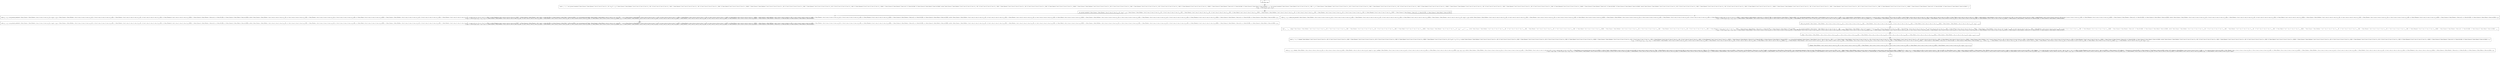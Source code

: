 digraph {
    graph [rankdir=TB
          ,bgcolor=transparent];
    node [shape=box
         ,fillcolor=white
         ,style=filled];
    0 [label=<O <BR/> neq(v<SUB>196</SUB>, v<SUB>196</SUB>)>];
    1 [label=<C <BR/> neq(v<SUB>211</SUB>, v<SUB>211</SUB>), non_ground_member(C Term [Clause C Term [Parent C Succ [C Succ [C Succ [v<SUB>211</SUB>]]] : [v<SUB>86</SUB>]] : v<SUB>128</SUB>], C Term [Clause C Term [Father C Var [C Succ [C Succ [C Succ [v<SUB>211</SUB>]]]] : [C Var [C Succ [C Succ [C Succ [v<SUB>211</SUB>]]]]]] : C Term [Parent C Var [C Succ [C Succ [C Succ [v<SUB>211</SUB>]]]] : [C Var [C Succ [C Succ [C Succ [v<SUB>211</SUB>]]]]]] : [C Term [Male [C Var [C Succ [C Succ [C Succ [v<SUB>211</SUB>]]]]]]]] : C Term [Clause C Term [Mother C Var [C Succ [C Succ [C Succ [v<SUB>211</SUB>]]]] : [C Var [C Succ [C Succ [C Succ [v<SUB>211</SUB>]]]]]] : C Term [Parent C Var [C Succ [C Succ [C Succ [v<SUB>211</SUB>]]]] : [C Var [C Succ [C Succ [C Succ [v<SUB>211</SUB>]]]]]] : [C Term [Female [C Var [C Succ [C Succ [C Succ [v<SUB>211</SUB>]]]]]]]] : C Term [Clause [C Term [Parent C Term [A []] : [C Term [B []]]]]] : [C Term [Clause [C Term [Male [C Term [A []]]]]]]), solve(C Term [Clause C Term [Father C Var [C Succ [C Succ [C Succ [v<SUB>211</SUB>]]]] : [C Var [C Succ [C Succ [C Succ [v<SUB>211</SUB>]]]]]] : C Term [Parent C Var [C Succ [C Succ [C Succ [v<SUB>211</SUB>]]]] : [C Var [C Succ [C Succ [C Succ [v<SUB>211</SUB>]]]]]] : [C Term [Male [C Var [C Succ [C Succ [C Succ [v<SUB>211</SUB>]]]]]]]] : C Term [Clause C Term [Mother C Var [C Succ [C Succ [C Succ [v<SUB>211</SUB>]]]] : [C Var [C Succ [C Succ [C Succ [v<SUB>211</SUB>]]]]]] : C Term [Parent C Var [C Succ [C Succ [C Succ [v<SUB>211</SUB>]]]] : [C Var [C Succ [C Succ [C Succ [v<SUB>211</SUB>]]]]]] : [C Term [Female [C Var [C Succ [C Succ [C Succ [v<SUB>211</SUB>]]]]]]]] : C Term [Clause [C Term [Parent C Term [A []] : [C Term [B []]]]]] : [C Term [Clause [C Term [Male [C Term [A []]]]]]], v<SUB>128</SUB>), non_ground_member(C Term [Clause C Term [Male [C Succ [C Succ [C Succ [v<SUB>211</SUB>]]]]] : v<SUB>133</SUB>], C Term [Clause C Term [Father C Var [C Succ [C Succ [C Succ [v<SUB>211</SUB>]]]] : [C Var [C Succ [C Succ [C Succ [v<SUB>211</SUB>]]]]]] : C Term [Parent C Var [C Succ [C Succ [C Succ [v<SUB>211</SUB>]]]] : [C Var [C Succ [C Succ [C Succ [v<SUB>211</SUB>]]]]]] : [C Term [Male [C Var [C Succ [C Succ [C Succ [v<SUB>211</SUB>]]]]]]]] : C Term [Clause C Term [Mother C Var [C Succ [C Succ [C Succ [v<SUB>211</SUB>]]]] : [C Var [C Succ [C Succ [C Succ [v<SUB>211</SUB>]]]]]] : C Term [Parent C Var [C Succ [C Succ [C Succ [v<SUB>211</SUB>]]]] : [C Var [C Succ [C Succ [C Succ [v<SUB>211</SUB>]]]]]] : [C Term [Female [C Var [C Succ [C Succ [C Succ [v<SUB>211</SUB>]]]]]]]] : C Term [Clause [C Term [Parent C Term [A []] : [C Term [B []]]]]] : [C Term [Clause [C Term [Male [C Term [A []]]]]]]), solve(C Term [Clause C Term [Father C Var [C Succ [C Succ [C Succ [v<SUB>211</SUB>]]]] : [C Var [C Succ [C Succ [C Succ [v<SUB>211</SUB>]]]]]] : C Term [Parent C Var [C Succ [C Succ [C Succ [v<SUB>211</SUB>]]]] : [C Var [C Succ [C Succ [C Succ [v<SUB>211</SUB>]]]]]] : [C Term [Male [C Var [C Succ [C Succ [C Succ [v<SUB>211</SUB>]]]]]]]] : C Term [Clause C Term [Mother C Var [C Succ [C Succ [C Succ [v<SUB>211</SUB>]]]] : [C Var [C Succ [C Succ [C Succ [v<SUB>211</SUB>]]]]]] : C Term [Parent C Var [C Succ [C Succ [C Succ [v<SUB>211</SUB>]]]] : [C Var [C Succ [C Succ [C Succ [v<SUB>211</SUB>]]]]]] : [C Term [Female [C Var [C Succ [C Succ [C Succ [v<SUB>211</SUB>]]]]]]]] : C Term [Clause [C Term [Parent C Term [A []] : [C Term [B []]]]]] : [C Term [Clause [C Term [Male [C Term [A []]]]]]], v<SUB>133</SUB>) <BR/>  [ v<SUB>196</SUB> &rarr; C Succ [v<SUB>210</SUB>], v<SUB>210</SUB> &rarr; v<SUB>211</SUB> ] >];
    2 [label=<O <BR/> non_ground_member(C Term [Clause C Term [Parent C Succ [C Succ [C Succ [v<SUB>211</SUB>]]] : [v<SUB>86</SUB>]] : v<SUB>128</SUB>], C Term [Clause C Term [Father C Var [C Succ [C Succ [C Succ [v<SUB>211</SUB>]]]] : [C Var [C Succ [C Succ [C Succ [v<SUB>211</SUB>]]]]]] : C Term [Parent C Var [C Succ [C Succ [C Succ [v<SUB>211</SUB>]]]] : [C Var [C Succ [C Succ [C Succ [v<SUB>211</SUB>]]]]]] : [C Term [Male [C Var [C Succ [C Succ [C Succ [v<SUB>211</SUB>]]]]]]]] : C Term [Clause C Term [Mother C Var [C Succ [C Succ [C Succ [v<SUB>211</SUB>]]]] : [C Var [C Succ [C Succ [C Succ [v<SUB>211</SUB>]]]]]] : C Term [Parent C Var [C Succ [C Succ [C Succ [v<SUB>211</SUB>]]]] : [C Var [C Succ [C Succ [C Succ [v<SUB>211</SUB>]]]]]] : [C Term [Female [C Var [C Succ [C Succ [C Succ [v<SUB>211</SUB>]]]]]]]] : C Term [Clause [C Term [Parent C Term [A []] : [C Term [B []]]]]] : [C Term [Clause [C Term [Male [C Term [A []]]]]]])>];
    3 [label=<C <BR/> neq(v<SUB>211</SUB>, v<SUB>211</SUB>), non_ground_member(C Term [Clause C Term [Parent C Succ [C Succ [C Succ [v<SUB>211</SUB>]]] : [v<SUB>86</SUB>]] : v<SUB>128</SUB>], C Term [Clause C Term [Mother C Var [C Succ [C Succ [C Succ [v<SUB>211</SUB>]]]] : [C Var [C Succ [C Succ [C Succ [v<SUB>211</SUB>]]]]]] : C Term [Parent C Var [C Succ [C Succ [C Succ [v<SUB>211</SUB>]]]] : [C Var [C Succ [C Succ [C Succ [v<SUB>211</SUB>]]]]]] : [C Term [Female [C Var [C Succ [C Succ [C Succ [v<SUB>211</SUB>]]]]]]]] : C Term [Clause [C Term [Parent C Term [A []] : [C Term [B []]]]]] : [C Term [Clause [C Term [Male [C Term [A []]]]]]]), solve(C Term [Clause C Term [Father C Var [C Succ [C Succ [C Succ [v<SUB>211</SUB>]]]] : [C Var [C Succ [C Succ [C Succ [v<SUB>211</SUB>]]]]]] : C Term [Parent C Var [C Succ [C Succ [C Succ [v<SUB>211</SUB>]]]] : [C Var [C Succ [C Succ [C Succ [v<SUB>211</SUB>]]]]]] : [C Term [Male [C Var [C Succ [C Succ [C Succ [v<SUB>211</SUB>]]]]]]]] : C Term [Clause C Term [Mother C Var [C Succ [C Succ [C Succ [v<SUB>211</SUB>]]]] : [C Var [C Succ [C Succ [C Succ [v<SUB>211</SUB>]]]]]] : C Term [Parent C Var [C Succ [C Succ [C Succ [v<SUB>211</SUB>]]]] : [C Var [C Succ [C Succ [C Succ [v<SUB>211</SUB>]]]]]] : [C Term [Female [C Var [C Succ [C Succ [C Succ [v<SUB>211</SUB>]]]]]]]] : C Term [Clause [C Term [Parent C Term [A []] : [C Term [B []]]]]] : [C Term [Clause [C Term [Male [C Term [A []]]]]]], v<SUB>128</SUB>), non_ground_member(C Term [Clause C Term [Male [C Succ [C Succ [C Succ [v<SUB>211</SUB>]]]]] : v<SUB>133</SUB>], C Term [Clause C Term [Father C Var [C Succ [C Succ [C Succ [v<SUB>211</SUB>]]]] : [C Var [C Succ [C Succ [C Succ [v<SUB>211</SUB>]]]]]] : C Term [Parent C Var [C Succ [C Succ [C Succ [v<SUB>211</SUB>]]]] : [C Var [C Succ [C Succ [C Succ [v<SUB>211</SUB>]]]]]] : [C Term [Male [C Var [C Succ [C Succ [C Succ [v<SUB>211</SUB>]]]]]]]] : C Term [Clause C Term [Mother C Var [C Succ [C Succ [C Succ [v<SUB>211</SUB>]]]] : [C Var [C Succ [C Succ [C Succ [v<SUB>211</SUB>]]]]]] : C Term [Parent C Var [C Succ [C Succ [C Succ [v<SUB>211</SUB>]]]] : [C Var [C Succ [C Succ [C Succ [v<SUB>211</SUB>]]]]]] : [C Term [Female [C Var [C Succ [C Succ [C Succ [v<SUB>211</SUB>]]]]]]]] : C Term [Clause [C Term [Parent C Term [A []] : [C Term [B []]]]]] : [C Term [Clause [C Term [Male [C Term [A []]]]]]]), solve(C Term [Clause C Term [Father C Var [C Succ [C Succ [C Succ [v<SUB>211</SUB>]]]] : [C Var [C Succ [C Succ [C Succ [v<SUB>211</SUB>]]]]]] : C Term [Parent C Var [C Succ [C Succ [C Succ [v<SUB>211</SUB>]]]] : [C Var [C Succ [C Succ [C Succ [v<SUB>211</SUB>]]]]]] : [C Term [Male [C Var [C Succ [C Succ [C Succ [v<SUB>211</SUB>]]]]]]]] : C Term [Clause C Term [Mother C Var [C Succ [C Succ [C Succ [v<SUB>211</SUB>]]]] : [C Var [C Succ [C Succ [C Succ [v<SUB>211</SUB>]]]]]] : C Term [Parent C Var [C Succ [C Succ [C Succ [v<SUB>211</SUB>]]]] : [C Var [C Succ [C Succ [C Succ [v<SUB>211</SUB>]]]]]] : [C Term [Female [C Var [C Succ [C Succ [C Succ [v<SUB>211</SUB>]]]]]]]] : C Term [Clause [C Term [Parent C Term [A []] : [C Term [B []]]]]] : [C Term [Clause [C Term [Male [C Term [A []]]]]]], v<SUB>133</SUB>) <BR/>  [ v<SUB>196</SUB> &rarr; C Succ [v<SUB>210</SUB>], v<SUB>210</SUB> &rarr; v<SUB>211</SUB>, v<SUB>212</SUB> &rarr; C Term [Clause C Term [Father C Var [C Succ [C Succ [C Succ [v<SUB>211</SUB>]]]] : [C Var [C Succ [C Succ [C Succ [v<SUB>211</SUB>]]]]]] : C Term [Parent C Var [C Succ [C Succ [C Succ [v<SUB>211</SUB>]]]] : [C Var [C Succ [C Succ [C Succ [v<SUB>211</SUB>]]]]]] : [C Term [Male [C Var [C Succ [C Succ [C Succ [v<SUB>211</SUB>]]]]]]]], v<SUB>213</SUB> &rarr; C Term [Clause C Term [Mother C Var [C Succ [C Succ [C Succ [v<SUB>211</SUB>]]]] : [C Var [C Succ [C Succ [C Succ [v<SUB>211</SUB>]]]]]] : C Term [Parent C Var [C Succ [C Succ [C Succ [v<SUB>211</SUB>]]]] : [C Var [C Succ [C Succ [C Succ [v<SUB>211</SUB>]]]]]] : [C Term [Female [C Var [C Succ [C Succ [C Succ [v<SUB>211</SUB>]]]]]]]] : C Term [Clause [C Term [Parent C Term [A []] : [C Term [B []]]]]] : [C Term [Clause [C Term [Male [C Term [A []]]]]]] ] >];
    4 [label=<C <BR/> neq(v<SUB>211</SUB>, v<SUB>211</SUB>), make_non_ground(C Term [Clause C Term [Father C Var [C Succ [C Succ [C Succ [v<SUB>211</SUB>]]]] : [C Var [C Succ [C Succ [C Succ [v<SUB>211</SUB>]]]]]] : C Term [Parent C Var [C Succ [C Succ [C Succ [v<SUB>211</SUB>]]]] : [C Var [C Succ [C Succ [C Succ [v<SUB>211</SUB>]]]]]] : [C Term [Male [C Var [C Succ [C Succ [C Succ [v<SUB>211</SUB>]]]]]]]], C Term [Clause C Term [Parent C Succ [C Succ [C Succ [v<SUB>211</SUB>]]] : [v<SUB>86</SUB>]] : v<SUB>128</SUB>]), solve(C Term [Clause C Term [Father C Var [C Succ [C Succ [C Succ [v<SUB>211</SUB>]]]] : [C Var [C Succ [C Succ [C Succ [v<SUB>211</SUB>]]]]]] : C Term [Parent C Var [C Succ [C Succ [C Succ [v<SUB>211</SUB>]]]] : [C Var [C Succ [C Succ [C Succ [v<SUB>211</SUB>]]]]]] : [C Term [Male [C Var [C Succ [C Succ [C Succ [v<SUB>211</SUB>]]]]]]]] : C Term [Clause C Term [Mother C Var [C Succ [C Succ [C Succ [v<SUB>211</SUB>]]]] : [C Var [C Succ [C Succ [C Succ [v<SUB>211</SUB>]]]]]] : C Term [Parent C Var [C Succ [C Succ [C Succ [v<SUB>211</SUB>]]]] : [C Var [C Succ [C Succ [C Succ [v<SUB>211</SUB>]]]]]] : [C Term [Female [C Var [C Succ [C Succ [C Succ [v<SUB>211</SUB>]]]]]]]] : C Term [Clause [C Term [Parent C Term [A []] : [C Term [B []]]]]] : [C Term [Clause [C Term [Male [C Term [A []]]]]]], v<SUB>128</SUB>), non_ground_member(C Term [Clause C Term [Male [C Succ [C Succ [C Succ [v<SUB>211</SUB>]]]]] : v<SUB>133</SUB>], C Term [Clause C Term [Father C Var [C Succ [C Succ [C Succ [v<SUB>211</SUB>]]]] : [C Var [C Succ [C Succ [C Succ [v<SUB>211</SUB>]]]]]] : C Term [Parent C Var [C Succ [C Succ [C Succ [v<SUB>211</SUB>]]]] : [C Var [C Succ [C Succ [C Succ [v<SUB>211</SUB>]]]]]] : [C Term [Male [C Var [C Succ [C Succ [C Succ [v<SUB>211</SUB>]]]]]]]] : C Term [Clause C Term [Mother C Var [C Succ [C Succ [C Succ [v<SUB>211</SUB>]]]] : [C Var [C Succ [C Succ [C Succ [v<SUB>211</SUB>]]]]]] : C Term [Parent C Var [C Succ [C Succ [C Succ [v<SUB>211</SUB>]]]] : [C Var [C Succ [C Succ [C Succ [v<SUB>211</SUB>]]]]]] : [C Term [Female [C Var [C Succ [C Succ [C Succ [v<SUB>211</SUB>]]]]]]]] : C Term [Clause [C Term [Parent C Term [A []] : [C Term [B []]]]]] : [C Term [Clause [C Term [Male [C Term [A []]]]]]]), solve(C Term [Clause C Term [Father C Var [C Succ [C Succ [C Succ [v<SUB>211</SUB>]]]] : [C Var [C Succ [C Succ [C Succ [v<SUB>211</SUB>]]]]]] : C Term [Parent C Var [C Succ [C Succ [C Succ [v<SUB>211</SUB>]]]] : [C Var [C Succ [C Succ [C Succ [v<SUB>211</SUB>]]]]]] : [C Term [Male [C Var [C Succ [C Succ [C Succ [v<SUB>211</SUB>]]]]]]]] : C Term [Clause C Term [Mother C Var [C Succ [C Succ [C Succ [v<SUB>211</SUB>]]]] : [C Var [C Succ [C Succ [C Succ [v<SUB>211</SUB>]]]]]] : C Term [Parent C Var [C Succ [C Succ [C Succ [v<SUB>211</SUB>]]]] : [C Var [C Succ [C Succ [C Succ [v<SUB>211</SUB>]]]]]] : [C Term [Female [C Var [C Succ [C Succ [C Succ [v<SUB>211</SUB>]]]]]]]] : C Term [Clause [C Term [Parent C Term [A []] : [C Term [B []]]]]] : [C Term [Clause [C Term [Male [C Term [A []]]]]]], v<SUB>133</SUB>) <BR/>  [ v<SUB>196</SUB> &rarr; C Succ [v<SUB>210</SUB>], v<SUB>210</SUB> &rarr; v<SUB>211</SUB>, v<SUB>212</SUB> &rarr; C Term [Clause C Term [Father C Var [C Succ [C Succ [C Succ [v<SUB>211</SUB>]]]] : [C Var [C Succ [C Succ [C Succ [v<SUB>211</SUB>]]]]]] : C Term [Parent C Var [C Succ [C Succ [C Succ [v<SUB>211</SUB>]]]] : [C Var [C Succ [C Succ [C Succ [v<SUB>211</SUB>]]]]]] : [C Term [Male [C Var [C Succ [C Succ [C Succ [v<SUB>211</SUB>]]]]]]]], v<SUB>213</SUB> &rarr; C Term [Clause C Term [Mother C Var [C Succ [C Succ [C Succ [v<SUB>211</SUB>]]]] : [C Var [C Succ [C Succ [C Succ [v<SUB>211</SUB>]]]]]] : C Term [Parent C Var [C Succ [C Succ [C Succ [v<SUB>211</SUB>]]]] : [C Var [C Succ [C Succ [C Succ [v<SUB>211</SUB>]]]]]] : [C Term [Female [C Var [C Succ [C Succ [C Succ [v<SUB>211</SUB>]]]]]]]] : C Term [Clause [C Term [Parent C Term [A []] : [C Term [B []]]]]] : [C Term [Clause [C Term [Male [C Term [A []]]]]]] ] >];
    5 [label=<Leaf <BR/> neq(v<SUB>211</SUB>, v<SUB>211</SUB>), non_ground_member(C Term [Clause C Term [Parent C Succ [C Succ [C Succ [v<SUB>211</SUB>]]] : [v<SUB>86</SUB>]] : v<SUB>128</SUB>], C Term [Clause C Term [Mother C Var [C Succ [C Succ [C Succ [v<SUB>211</SUB>]]]] : [C Var [C Succ [C Succ [C Succ [v<SUB>211</SUB>]]]]]] : C Term [Parent C Var [C Succ [C Succ [C Succ [v<SUB>211</SUB>]]]] : [C Var [C Succ [C Succ [C Succ [v<SUB>211</SUB>]]]]]] : [C Term [Female [C Var [C Succ [C Succ [C Succ [v<SUB>211</SUB>]]]]]]]] : C Term [Clause [C Term [Parent C Term [A []] : [C Term [B []]]]]] : [C Term [Clause [C Term [Male [C Term [A []]]]]]]), solve(C Term [Clause C Term [Father C Var [C Succ [C Succ [C Succ [v<SUB>211</SUB>]]]] : [C Var [C Succ [C Succ [C Succ [v<SUB>211</SUB>]]]]]] : C Term [Parent C Var [C Succ [C Succ [C Succ [v<SUB>211</SUB>]]]] : [C Var [C Succ [C Succ [C Succ [v<SUB>211</SUB>]]]]]] : [C Term [Male [C Var [C Succ [C Succ [C Succ [v<SUB>211</SUB>]]]]]]]] : C Term [Clause C Term [Mother C Var [C Succ [C Succ [C Succ [v<SUB>211</SUB>]]]] : [C Var [C Succ [C Succ [C Succ [v<SUB>211</SUB>]]]]]] : C Term [Parent C Var [C Succ [C Succ [C Succ [v<SUB>211</SUB>]]]] : [C Var [C Succ [C Succ [C Succ [v<SUB>211</SUB>]]]]]] : [C Term [Female [C Var [C Succ [C Succ [C Succ [v<SUB>211</SUB>]]]]]]]] : C Term [Clause [C Term [Parent C Term [A []] : [C Term [B []]]]]] : [C Term [Clause [C Term [Male [C Term [A []]]]]]], v<SUB>128</SUB>), non_ground_member(C Term [Clause C Term [Male [C Succ [C Succ [C Succ [v<SUB>211</SUB>]]]]] : v<SUB>133</SUB>], C Term [Clause C Term [Father C Var [C Succ [C Succ [C Succ [v<SUB>211</SUB>]]]] : [C Var [C Succ [C Succ [C Succ [v<SUB>211</SUB>]]]]]] : C Term [Parent C Var [C Succ [C Succ [C Succ [v<SUB>211</SUB>]]]] : [C Var [C Succ [C Succ [C Succ [v<SUB>211</SUB>]]]]]] : [C Term [Male [C Var [C Succ [C Succ [C Succ [v<SUB>211</SUB>]]]]]]]] : C Term [Clause C Term [Mother C Var [C Succ [C Succ [C Succ [v<SUB>211</SUB>]]]] : [C Var [C Succ [C Succ [C Succ [v<SUB>211</SUB>]]]]]] : C Term [Parent C Var [C Succ [C Succ [C Succ [v<SUB>211</SUB>]]]] : [C Var [C Succ [C Succ [C Succ [v<SUB>211</SUB>]]]]]] : [C Term [Female [C Var [C Succ [C Succ [C Succ [v<SUB>211</SUB>]]]]]]]] : C Term [Clause [C Term [Parent C Term [A []] : [C Term [B []]]]]] : [C Term [Clause [C Term [Male [C Term [A []]]]]]]), solve(C Term [Clause C Term [Father C Var [C Succ [C Succ [C Succ [v<SUB>211</SUB>]]]] : [C Var [C Succ [C Succ [C Succ [v<SUB>211</SUB>]]]]]] : C Term [Parent C Var [C Succ [C Succ [C Succ [v<SUB>211</SUB>]]]] : [C Var [C Succ [C Succ [C Succ [v<SUB>211</SUB>]]]]]] : [C Term [Male [C Var [C Succ [C Succ [C Succ [v<SUB>211</SUB>]]]]]]]] : C Term [Clause C Term [Mother C Var [C Succ [C Succ [C Succ [v<SUB>211</SUB>]]]] : [C Var [C Succ [C Succ [C Succ [v<SUB>211</SUB>]]]]]] : C Term [Parent C Var [C Succ [C Succ [C Succ [v<SUB>211</SUB>]]]] : [C Var [C Succ [C Succ [C Succ [v<SUB>211</SUB>]]]]]] : [C Term [Female [C Var [C Succ [C Succ [C Succ [v<SUB>211</SUB>]]]]]]]] : C Term [Clause [C Term [Parent C Term [A []] : [C Term [B []]]]]] : [C Term [Clause [C Term [Male [C Term [A []]]]]]], v<SUB>133</SUB>) <BR/>  [ v<SUB>196</SUB> &rarr; C Succ [v<SUB>210</SUB>], v<SUB>210</SUB> &rarr; v<SUB>211</SUB>, v<SUB>212</SUB> &rarr; C Term [Clause C Term [Father C Var [C Succ [C Succ [C Succ [v<SUB>211</SUB>]]]] : [C Var [C Succ [C Succ [C Succ [v<SUB>211</SUB>]]]]]] : C Term [Parent C Var [C Succ [C Succ [C Succ [v<SUB>211</SUB>]]]] : [C Var [C Succ [C Succ [C Succ [v<SUB>211</SUB>]]]]]] : [C Term [Male [C Var [C Succ [C Succ [C Succ [v<SUB>211</SUB>]]]]]]]], v<SUB>213</SUB> &rarr; C Term [Clause C Term [Mother C Var [C Succ [C Succ [C Succ [v<SUB>211</SUB>]]]] : [C Var [C Succ [C Succ [C Succ [v<SUB>211</SUB>]]]]]] : C Term [Parent C Var [C Succ [C Succ [C Succ [v<SUB>211</SUB>]]]] : [C Var [C Succ [C Succ [C Succ [v<SUB>211</SUB>]]]]]] : [C Term [Female [C Var [C Succ [C Succ [C Succ [v<SUB>211</SUB>]]]]]]]] : C Term [Clause [C Term [Parent C Term [A []] : [C Term [B []]]]]] : [C Term [Clause [C Term [Male [C Term [A []]]]]]] ] >];
    6 [label=<O <BR/> make_non_ground(C Term [Clause C Term [Father C Var [C Succ [C Succ [C Succ [v<SUB>211</SUB>]]]] : [C Var [C Succ [C Succ [C Succ [v<SUB>211</SUB>]]]]]] : C Term [Parent C Var [C Succ [C Succ [C Succ [v<SUB>211</SUB>]]]] : [C Var [C Succ [C Succ [C Succ [v<SUB>211</SUB>]]]]]] : [C Term [Male [C Var [C Succ [C Succ [C Succ [v<SUB>211</SUB>]]]]]]]], C Term [Clause C Term [Parent C Succ [C Succ [C Succ [v<SUB>211</SUB>]]] : [v<SUB>86</SUB>]] : v<SUB>128</SUB>])>];
    7 [label=<C <BR/> neq(v<SUB>211</SUB>, v<SUB>211</SUB>), mkng(C Term [Clause C Term [Father C Var [C Succ [C Succ [C Succ [v<SUB>211</SUB>]]]] : [C Var [C Succ [C Succ [C Succ [v<SUB>211</SUB>]]]]]] : C Term [Parent C Var [C Succ [C Succ [C Succ [v<SUB>211</SUB>]]]] : [C Var [C Succ [C Succ [C Succ [v<SUB>211</SUB>]]]]]] : [C Term [Male [C Var [C Succ [C Succ [C Succ [v<SUB>211</SUB>]]]]]]]], C Term [Clause C Term [Parent C Succ [C Succ [C Succ [v<SUB>211</SUB>]]] : [v<SUB>86</SUB>]] : v<SUB>128</SUB>], [], v<SUB>214</SUB>), solve(C Term [Clause C Term [Father C Var [C Succ [C Succ [C Succ [v<SUB>211</SUB>]]]] : [C Var [C Succ [C Succ [C Succ [v<SUB>211</SUB>]]]]]] : C Term [Parent C Var [C Succ [C Succ [C Succ [v<SUB>211</SUB>]]]] : [C Var [C Succ [C Succ [C Succ [v<SUB>211</SUB>]]]]]] : [C Term [Male [C Var [C Succ [C Succ [C Succ [v<SUB>211</SUB>]]]]]]]] : C Term [Clause C Term [Mother C Var [C Succ [C Succ [C Succ [v<SUB>211</SUB>]]]] : [C Var [C Succ [C Succ [C Succ [v<SUB>211</SUB>]]]]]] : C Term [Parent C Var [C Succ [C Succ [C Succ [v<SUB>211</SUB>]]]] : [C Var [C Succ [C Succ [C Succ [v<SUB>211</SUB>]]]]]] : [C Term [Female [C Var [C Succ [C Succ [C Succ [v<SUB>211</SUB>]]]]]]]] : C Term [Clause [C Term [Parent C Term [A []] : [C Term [B []]]]]] : [C Term [Clause [C Term [Male [C Term [A []]]]]]], v<SUB>128</SUB>), non_ground_member(C Term [Clause C Term [Male [C Succ [C Succ [C Succ [v<SUB>211</SUB>]]]]] : v<SUB>133</SUB>], C Term [Clause C Term [Father C Var [C Succ [C Succ [C Succ [v<SUB>211</SUB>]]]] : [C Var [C Succ [C Succ [C Succ [v<SUB>211</SUB>]]]]]] : C Term [Parent C Var [C Succ [C Succ [C Succ [v<SUB>211</SUB>]]]] : [C Var [C Succ [C Succ [C Succ [v<SUB>211</SUB>]]]]]] : [C Term [Male [C Var [C Succ [C Succ [C Succ [v<SUB>211</SUB>]]]]]]]] : C Term [Clause C Term [Mother C Var [C Succ [C Succ [C Succ [v<SUB>211</SUB>]]]] : [C Var [C Succ [C Succ [C Succ [v<SUB>211</SUB>]]]]]] : C Term [Parent C Var [C Succ [C Succ [C Succ [v<SUB>211</SUB>]]]] : [C Var [C Succ [C Succ [C Succ [v<SUB>211</SUB>]]]]]] : [C Term [Female [C Var [C Succ [C Succ [C Succ [v<SUB>211</SUB>]]]]]]]] : C Term [Clause [C Term [Parent C Term [A []] : [C Term [B []]]]]] : [C Term [Clause [C Term [Male [C Term [A []]]]]]]), solve(C Term [Clause C Term [Father C Var [C Succ [C Succ [C Succ [v<SUB>211</SUB>]]]] : [C Var [C Succ [C Succ [C Succ [v<SUB>211</SUB>]]]]]] : C Term [Parent C Var [C Succ [C Succ [C Succ [v<SUB>211</SUB>]]]] : [C Var [C Succ [C Succ [C Succ [v<SUB>211</SUB>]]]]]] : [C Term [Male [C Var [C Succ [C Succ [C Succ [v<SUB>211</SUB>]]]]]]]] : C Term [Clause C Term [Mother C Var [C Succ [C Succ [C Succ [v<SUB>211</SUB>]]]] : [C Var [C Succ [C Succ [C Succ [v<SUB>211</SUB>]]]]]] : C Term [Parent C Var [C Succ [C Succ [C Succ [v<SUB>211</SUB>]]]] : [C Var [C Succ [C Succ [C Succ [v<SUB>211</SUB>]]]]]] : [C Term [Female [C Var [C Succ [C Succ [C Succ [v<SUB>211</SUB>]]]]]]]] : C Term [Clause [C Term [Parent C Term [A []] : [C Term [B []]]]]] : [C Term [Clause [C Term [Male [C Term [A []]]]]]], v<SUB>133</SUB>) <BR/>  [ v<SUB>196</SUB> &rarr; C Succ [v<SUB>210</SUB>], v<SUB>210</SUB> &rarr; v<SUB>211</SUB>, v<SUB>212</SUB> &rarr; C Term [Clause C Term [Father C Var [C Succ [C Succ [C Succ [v<SUB>211</SUB>]]]] : [C Var [C Succ [C Succ [C Succ [v<SUB>211</SUB>]]]]]] : C Term [Parent C Var [C Succ [C Succ [C Succ [v<SUB>211</SUB>]]]] : [C Var [C Succ [C Succ [C Succ [v<SUB>211</SUB>]]]]]] : [C Term [Male [C Var [C Succ [C Succ [C Succ [v<SUB>211</SUB>]]]]]]]], v<SUB>213</SUB> &rarr; C Term [Clause C Term [Mother C Var [C Succ [C Succ [C Succ [v<SUB>211</SUB>]]]] : [C Var [C Succ [C Succ [C Succ [v<SUB>211</SUB>]]]]]] : C Term [Parent C Var [C Succ [C Succ [C Succ [v<SUB>211</SUB>]]]] : [C Var [C Succ [C Succ [C Succ [v<SUB>211</SUB>]]]]]] : [C Term [Female [C Var [C Succ [C Succ [C Succ [v<SUB>211</SUB>]]]]]]]] : C Term [Clause [C Term [Parent C Term [A []] : [C Term [B []]]]]] : [C Term [Clause [C Term [Male [C Term [A []]]]]]] ] >];
    8 [label=<O <BR/> mkng(C Term [Clause C Term [Father C Var [C Succ [C Succ [C Succ [v<SUB>211</SUB>]]]] : [C Var [C Succ [C Succ [C Succ [v<SUB>211</SUB>]]]]]] : C Term [Parent C Var [C Succ [C Succ [C Succ [v<SUB>211</SUB>]]]] : [C Var [C Succ [C Succ [C Succ [v<SUB>211</SUB>]]]]]] : [C Term [Male [C Var [C Succ [C Succ [C Succ [v<SUB>211</SUB>]]]]]]]], C Term [Clause C Term [Parent C Succ [C Succ [C Succ [v<SUB>211</SUB>]]] : [v<SUB>86</SUB>]] : v<SUB>128</SUB>], [], v<SUB>214</SUB>)>];
    9 [label=<C <BR/> neq(v<SUB>211</SUB>, v<SUB>211</SUB>), l_mkng(C Term [Father C Var [C Succ [C Succ [C Succ [v<SUB>211</SUB>]]]] : [C Var [C Succ [C Succ [C Succ [v<SUB>211</SUB>]]]]]] : C Term [Parent C Var [C Succ [C Succ [C Succ [v<SUB>211</SUB>]]]] : [C Var [C Succ [C Succ [C Succ [v<SUB>211</SUB>]]]]]] : [C Term [Male [C Var [C Succ [C Succ [C Succ [v<SUB>211</SUB>]]]]]]], C Term [Parent C Succ [C Succ [C Succ [v<SUB>211</SUB>]]] : [v<SUB>86</SUB>]] : v<SUB>128</SUB>, [], v<SUB>214</SUB>), solve(C Term [Clause C Term [Father C Var [C Succ [C Succ [C Succ [v<SUB>211</SUB>]]]] : [C Var [C Succ [C Succ [C Succ [v<SUB>211</SUB>]]]]]] : C Term [Parent C Var [C Succ [C Succ [C Succ [v<SUB>211</SUB>]]]] : [C Var [C Succ [C Succ [C Succ [v<SUB>211</SUB>]]]]]] : [C Term [Male [C Var [C Succ [C Succ [C Succ [v<SUB>211</SUB>]]]]]]]] : C Term [Clause C Term [Mother C Var [C Succ [C Succ [C Succ [v<SUB>211</SUB>]]]] : [C Var [C Succ [C Succ [C Succ [v<SUB>211</SUB>]]]]]] : C Term [Parent C Var [C Succ [C Succ [C Succ [v<SUB>211</SUB>]]]] : [C Var [C Succ [C Succ [C Succ [v<SUB>211</SUB>]]]]]] : [C Term [Female [C Var [C Succ [C Succ [C Succ [v<SUB>211</SUB>]]]]]]]] : C Term [Clause [C Term [Parent C Term [A []] : [C Term [B []]]]]] : [C Term [Clause [C Term [Male [C Term [A []]]]]]], v<SUB>128</SUB>), non_ground_member(C Term [Clause C Term [Male [C Succ [C Succ [C Succ [v<SUB>211</SUB>]]]]] : v<SUB>133</SUB>], C Term [Clause C Term [Father C Var [C Succ [C Succ [C Succ [v<SUB>211</SUB>]]]] : [C Var [C Succ [C Succ [C Succ [v<SUB>211</SUB>]]]]]] : C Term [Parent C Var [C Succ [C Succ [C Succ [v<SUB>211</SUB>]]]] : [C Var [C Succ [C Succ [C Succ [v<SUB>211</SUB>]]]]]] : [C Term [Male [C Var [C Succ [C Succ [C Succ [v<SUB>211</SUB>]]]]]]]] : C Term [Clause C Term [Mother C Var [C Succ [C Succ [C Succ [v<SUB>211</SUB>]]]] : [C Var [C Succ [C Succ [C Succ [v<SUB>211</SUB>]]]]]] : C Term [Parent C Var [C Succ [C Succ [C Succ [v<SUB>211</SUB>]]]] : [C Var [C Succ [C Succ [C Succ [v<SUB>211</SUB>]]]]]] : [C Term [Female [C Var [C Succ [C Succ [C Succ [v<SUB>211</SUB>]]]]]]]] : C Term [Clause [C Term [Parent C Term [A []] : [C Term [B []]]]]] : [C Term [Clause [C Term [Male [C Term [A []]]]]]]), solve(C Term [Clause C Term [Father C Var [C Succ [C Succ [C Succ [v<SUB>211</SUB>]]]] : [C Var [C Succ [C Succ [C Succ [v<SUB>211</SUB>]]]]]] : C Term [Parent C Var [C Succ [C Succ [C Succ [v<SUB>211</SUB>]]]] : [C Var [C Succ [C Succ [C Succ [v<SUB>211</SUB>]]]]]] : [C Term [Male [C Var [C Succ [C Succ [C Succ [v<SUB>211</SUB>]]]]]]]] : C Term [Clause C Term [Mother C Var [C Succ [C Succ [C Succ [v<SUB>211</SUB>]]]] : [C Var [C Succ [C Succ [C Succ [v<SUB>211</SUB>]]]]]] : C Term [Parent C Var [C Succ [C Succ [C Succ [v<SUB>211</SUB>]]]] : [C Var [C Succ [C Succ [C Succ [v<SUB>211</SUB>]]]]]] : [C Term [Female [C Var [C Succ [C Succ [C Succ [v<SUB>211</SUB>]]]]]]]] : C Term [Clause [C Term [Parent C Term [A []] : [C Term [B []]]]]] : [C Term [Clause [C Term [Male [C Term [A []]]]]]], v<SUB>133</SUB>) <BR/>  [ v<SUB>196</SUB> &rarr; C Succ [v<SUB>210</SUB>], v<SUB>210</SUB> &rarr; v<SUB>211</SUB>, v<SUB>212</SUB> &rarr; C Term [Clause C Term [Father C Var [C Succ [C Succ [C Succ [v<SUB>211</SUB>]]]] : [C Var [C Succ [C Succ [C Succ [v<SUB>211</SUB>]]]]]] : C Term [Parent C Var [C Succ [C Succ [C Succ [v<SUB>211</SUB>]]]] : [C Var [C Succ [C Succ [C Succ [v<SUB>211</SUB>]]]]]] : [C Term [Male [C Var [C Succ [C Succ [C Succ [v<SUB>211</SUB>]]]]]]]], v<SUB>213</SUB> &rarr; C Term [Clause C Term [Mother C Var [C Succ [C Succ [C Succ [v<SUB>211</SUB>]]]] : [C Var [C Succ [C Succ [C Succ [v<SUB>211</SUB>]]]]]] : C Term [Parent C Var [C Succ [C Succ [C Succ [v<SUB>211</SUB>]]]] : [C Var [C Succ [C Succ [C Succ [v<SUB>211</SUB>]]]]]] : [C Term [Female [C Var [C Succ [C Succ [C Succ [v<SUB>211</SUB>]]]]]]]] : C Term [Clause [C Term [Parent C Term [A []] : [C Term [B []]]]]] : [C Term [Clause [C Term [Male [C Term [A []]]]]]], v<SUB>223</SUB> &rarr; Clause, v<SUB>224</SUB> &rarr; C Term [Father C Var [C Succ [C Succ [C Succ [v<SUB>211</SUB>]]]] : [C Var [C Succ [C Succ [C Succ [v<SUB>211</SUB>]]]]]] : C Term [Parent C Var [C Succ [C Succ [C Succ [v<SUB>211</SUB>]]]] : [C Var [C Succ [C Succ [C Succ [v<SUB>211</SUB>]]]]]] : [C Term [Male [C Var [C Succ [C Succ [C Succ [v<SUB>211</SUB>]]]]]]], v<SUB>225</SUB> &rarr; C Term [Parent C Succ [C Succ [C Succ [v<SUB>211</SUB>]]] : [v<SUB>86</SUB>]] : v<SUB>128</SUB> ] >];
    10 [label=<O <BR/> l_mkng(C Term [Father C Var [C Succ [C Succ [C Succ [v<SUB>211</SUB>]]]] : [C Var [C Succ [C Succ [C Succ [v<SUB>211</SUB>]]]]]] : C Term [Parent C Var [C Succ [C Succ [C Succ [v<SUB>211</SUB>]]]] : [C Var [C Succ [C Succ [C Succ [v<SUB>211</SUB>]]]]]] : [C Term [Male [C Var [C Succ [C Succ [C Succ [v<SUB>211</SUB>]]]]]]], C Term [Parent C Succ [C Succ [C Succ [v<SUB>211</SUB>]]] : [v<SUB>86</SUB>]] : v<SUB>128</SUB>, [], v<SUB>214</SUB>)>];
    11 [label=<C <BR/> neq(v<SUB>211</SUB>, v<SUB>211</SUB>), mkng(C Term [Father C Var [C Succ [C Succ [C Succ [v<SUB>211</SUB>]]]] : [C Var [C Succ [C Succ [C Succ [v<SUB>211</SUB>]]]]]], C Term [Parent C Succ [C Succ [C Succ [v<SUB>211</SUB>]]] : [v<SUB>86</SUB>]], [], v<SUB>230</SUB>), l_mkng(C Term [Parent C Var [C Succ [C Succ [C Succ [v<SUB>211</SUB>]]]] : [C Var [C Succ [C Succ [C Succ [v<SUB>211</SUB>]]]]]] : [C Term [Male [C Var [C Succ [C Succ [C Succ [v<SUB>211</SUB>]]]]]]], v<SUB>229</SUB>, v<SUB>230</SUB>, v<SUB>214</SUB>), solve(C Term [Clause C Term [Father C Var [C Succ [C Succ [C Succ [v<SUB>211</SUB>]]]] : [C Var [C Succ [C Succ [C Succ [v<SUB>211</SUB>]]]]]] : C Term [Parent C Var [C Succ [C Succ [C Succ [v<SUB>211</SUB>]]]] : [C Var [C Succ [C Succ [C Succ [v<SUB>211</SUB>]]]]]] : [C Term [Male [C Var [C Succ [C Succ [C Succ [v<SUB>211</SUB>]]]]]]]] : C Term [Clause C Term [Mother C Var [C Succ [C Succ [C Succ [v<SUB>211</SUB>]]]] : [C Var [C Succ [C Succ [C Succ [v<SUB>211</SUB>]]]]]] : C Term [Parent C Var [C Succ [C Succ [C Succ [v<SUB>211</SUB>]]]] : [C Var [C Succ [C Succ [C Succ [v<SUB>211</SUB>]]]]]] : [C Term [Female [C Var [C Succ [C Succ [C Succ [v<SUB>211</SUB>]]]]]]]] : C Term [Clause [C Term [Parent C Term [A []] : [C Term [B []]]]]] : [C Term [Clause [C Term [Male [C Term [A []]]]]]], v<SUB>229</SUB>), non_ground_member(C Term [Clause C Term [Male [C Succ [C Succ [C Succ [v<SUB>211</SUB>]]]]] : v<SUB>133</SUB>], C Term [Clause C Term [Father C Var [C Succ [C Succ [C Succ [v<SUB>211</SUB>]]]] : [C Var [C Succ [C Succ [C Succ [v<SUB>211</SUB>]]]]]] : C Term [Parent C Var [C Succ [C Succ [C Succ [v<SUB>211</SUB>]]]] : [C Var [C Succ [C Succ [C Succ [v<SUB>211</SUB>]]]]]] : [C Term [Male [C Var [C Succ [C Succ [C Succ [v<SUB>211</SUB>]]]]]]]] : C Term [Clause C Term [Mother C Var [C Succ [C Succ [C Succ [v<SUB>211</SUB>]]]] : [C Var [C Succ [C Succ [C Succ [v<SUB>211</SUB>]]]]]] : C Term [Parent C Var [C Succ [C Succ [C Succ [v<SUB>211</SUB>]]]] : [C Var [C Succ [C Succ [C Succ [v<SUB>211</SUB>]]]]]] : [C Term [Female [C Var [C Succ [C Succ [C Succ [v<SUB>211</SUB>]]]]]]]] : C Term [Clause [C Term [Parent C Term [A []] : [C Term [B []]]]]] : [C Term [Clause [C Term [Male [C Term [A []]]]]]]), solve(C Term [Clause C Term [Father C Var [C Succ [C Succ [C Succ [v<SUB>211</SUB>]]]] : [C Var [C Succ [C Succ [C Succ [v<SUB>211</SUB>]]]]]] : C Term [Parent C Var [C Succ [C Succ [C Succ [v<SUB>211</SUB>]]]] : [C Var [C Succ [C Succ [C Succ [v<SUB>211</SUB>]]]]]] : [C Term [Male [C Var [C Succ [C Succ [C Succ [v<SUB>211</SUB>]]]]]]]] : C Term [Clause C Term [Mother C Var [C Succ [C Succ [C Succ [v<SUB>211</SUB>]]]] : [C Var [C Succ [C Succ [C Succ [v<SUB>211</SUB>]]]]]] : C Term [Parent C Var [C Succ [C Succ [C Succ [v<SUB>211</SUB>]]]] : [C Var [C Succ [C Succ [C Succ [v<SUB>211</SUB>]]]]]] : [C Term [Female [C Var [C Succ [C Succ [C Succ [v<SUB>211</SUB>]]]]]]]] : C Term [Clause [C Term [Parent C Term [A []] : [C Term [B []]]]]] : [C Term [Clause [C Term [Male [C Term [A []]]]]]], v<SUB>133</SUB>) <BR/>  [ v<SUB>128</SUB> &rarr; v<SUB>229</SUB>, v<SUB>196</SUB> &rarr; C Succ [v<SUB>210</SUB>], v<SUB>210</SUB> &rarr; v<SUB>211</SUB>, v<SUB>212</SUB> &rarr; C Term [Clause C Term [Father C Var [C Succ [C Succ [C Succ [v<SUB>211</SUB>]]]] : [C Var [C Succ [C Succ [C Succ [v<SUB>211</SUB>]]]]]] : C Term [Parent C Var [C Succ [C Succ [C Succ [v<SUB>211</SUB>]]]] : [C Var [C Succ [C Succ [C Succ [v<SUB>211</SUB>]]]]]] : [C Term [Male [C Var [C Succ [C Succ [C Succ [v<SUB>211</SUB>]]]]]]]], v<SUB>213</SUB> &rarr; C Term [Clause C Term [Mother C Var [C Succ [C Succ [C Succ [v<SUB>211</SUB>]]]] : [C Var [C Succ [C Succ [C Succ [v<SUB>211</SUB>]]]]]] : C Term [Parent C Var [C Succ [C Succ [C Succ [v<SUB>211</SUB>]]]] : [C Var [C Succ [C Succ [C Succ [v<SUB>211</SUB>]]]]]] : [C Term [Female [C Var [C Succ [C Succ [C Succ [v<SUB>211</SUB>]]]]]]]] : C Term [Clause [C Term [Parent C Term [A []] : [C Term [B []]]]]] : [C Term [Clause [C Term [Male [C Term [A []]]]]]], v<SUB>223</SUB> &rarr; Clause, v<SUB>224</SUB> &rarr; C Term [Father C Var [C Succ [C Succ [C Succ [v<SUB>211</SUB>]]]] : [C Var [C Succ [C Succ [C Succ [v<SUB>211</SUB>]]]]]] : C Term [Parent C Var [C Succ [C Succ [C Succ [v<SUB>211</SUB>]]]] : [C Var [C Succ [C Succ [C Succ [v<SUB>211</SUB>]]]]]] : [C Term [Male [C Var [C Succ [C Succ [C Succ [v<SUB>211</SUB>]]]]]]], v<SUB>225</SUB> &rarr; C Term [Parent C Succ [C Succ [C Succ [v<SUB>211</SUB>]]] : [v<SUB>86</SUB>]] : v<SUB>128</SUB>, v<SUB>226</SUB> &rarr; C Term [Father C Var [C Succ [C Succ [C Succ [v<SUB>211</SUB>]]]] : [C Var [C Succ [C Succ [C Succ [v<SUB>211</SUB>]]]]]], v<SUB>227</SUB> &rarr; C Term [Parent C Var [C Succ [C Succ [C Succ [v<SUB>211</SUB>]]]] : [C Var [C Succ [C Succ [C Succ [v<SUB>211</SUB>]]]]]] : [C Term [Male [C Var [C Succ [C Succ [C Succ [v<SUB>211</SUB>]]]]]]], v<SUB>228</SUB> &rarr; C Term [Parent C Succ [C Succ [C Succ [v<SUB>211</SUB>]]] : [v<SUB>86</SUB>]] ] >];
    12 [label=<_|_>];
    0 -> 1 [label=""];
    1 -> 2 [label=""];
    2 -> 3 [label=""];
    2 -> 4 [label=""];
    3 -> 5 [label=""];
    4 -> 6 [label=""];
    6 -> 7 [label=""];
    7 -> 8 [label=""];
    8 -> 9 [label=""];
    9 -> 10 [label=""];
    10 -> 11 [label=""];
    11 -> 12 [label=""];
}